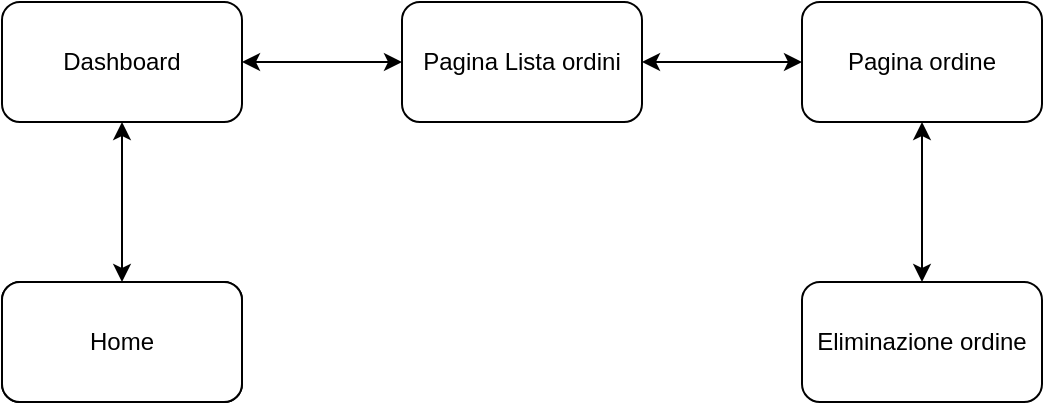 <mxfile version="13.9.9" type="device"><diagram id="JeIJ8dIgasBogIc3OxRa" name="Pagina-1"><mxGraphModel dx="1086" dy="806" grid="1" gridSize="10" guides="1" tooltips="1" connect="1" arrows="1" fold="1" page="1" pageScale="1" pageWidth="827" pageHeight="1169" math="0" shadow="0"><root><mxCell id="0"/><mxCell id="1" parent="0"/><mxCell id="4XtVGPO5XLp_E4sbndjh-1" value="" style="rounded=1;whiteSpace=wrap;html=1;" parent="1" vertex="1"><mxGeometry x="350" y="380" width="120" height="60" as="geometry"/></mxCell><mxCell id="4XtVGPO5XLp_E4sbndjh-2" value="Home" style="rounded=1;whiteSpace=wrap;html=1;" parent="1" vertex="1"><mxGeometry x="350" y="380" width="120" height="60" as="geometry"/></mxCell><mxCell id="4XtVGPO5XLp_E4sbndjh-3" value="Dashboard" style="whiteSpace=wrap;html=1;rounded=1;" parent="1" vertex="1"><mxGeometry x="350" y="240" width="120" height="60" as="geometry"/></mxCell><mxCell id="4XtVGPO5XLp_E4sbndjh-5" value="Pagina Lista ordini" style="whiteSpace=wrap;html=1;rounded=1;" parent="1" vertex="1"><mxGeometry x="550" y="240" width="120" height="60" as="geometry"/></mxCell><mxCell id="4XtVGPO5XLp_E4sbndjh-7" value="" style="endArrow=classic;startArrow=classic;html=1;entryX=0.5;entryY=1;entryDx=0;entryDy=0;exitX=0.5;exitY=0;exitDx=0;exitDy=0;" parent="1" source="4XtVGPO5XLp_E4sbndjh-2" target="4XtVGPO5XLp_E4sbndjh-3" edge="1"><mxGeometry width="50" height="50" relative="1" as="geometry"><mxPoint x="390" y="430" as="sourcePoint"/><mxPoint x="440" y="380" as="targetPoint"/></mxGeometry></mxCell><mxCell id="4XtVGPO5XLp_E4sbndjh-8" value="" style="endArrow=classic;startArrow=classic;html=1;entryX=0;entryY=0.5;entryDx=0;entryDy=0;exitX=1;exitY=0.5;exitDx=0;exitDy=0;" parent="1" source="4XtVGPO5XLp_E4sbndjh-3" target="4XtVGPO5XLp_E4sbndjh-5" edge="1"><mxGeometry width="50" height="50" relative="1" as="geometry"><mxPoint x="200" y="420" as="sourcePoint"/><mxPoint x="250" y="370" as="targetPoint"/></mxGeometry></mxCell><mxCell id="dsioZ7kZnfkxtTFRO1PC-1" value="Pagina ordine" style="whiteSpace=wrap;html=1;rounded=1;" parent="1" vertex="1"><mxGeometry x="750" y="240" width="120" height="60" as="geometry"/></mxCell><mxCell id="KYh0i1wYQ-vkyZpXhR8_-1" value="Eliminazione ordine" style="whiteSpace=wrap;html=1;rounded=1;" vertex="1" parent="1"><mxGeometry x="750" y="380" width="120" height="60" as="geometry"/></mxCell><mxCell id="KYh0i1wYQ-vkyZpXhR8_-3" value="" style="endArrow=classic;startArrow=classic;html=1;entryX=0;entryY=0.5;entryDx=0;entryDy=0;exitX=1;exitY=0.5;exitDx=0;exitDy=0;" edge="1" parent="1" source="4XtVGPO5XLp_E4sbndjh-5" target="dsioZ7kZnfkxtTFRO1PC-1"><mxGeometry width="50" height="50" relative="1" as="geometry"><mxPoint x="460" y="440" as="sourcePoint"/><mxPoint x="510" y="390" as="targetPoint"/></mxGeometry></mxCell><mxCell id="KYh0i1wYQ-vkyZpXhR8_-4" value="" style="endArrow=classic;startArrow=classic;html=1;entryX=0.5;entryY=1;entryDx=0;entryDy=0;exitX=0.5;exitY=0;exitDx=0;exitDy=0;" edge="1" parent="1" source="KYh0i1wYQ-vkyZpXhR8_-1" target="dsioZ7kZnfkxtTFRO1PC-1"><mxGeometry width="50" height="50" relative="1" as="geometry"><mxPoint x="580" y="440" as="sourcePoint"/><mxPoint x="630" y="390" as="targetPoint"/></mxGeometry></mxCell></root></mxGraphModel></diagram></mxfile>